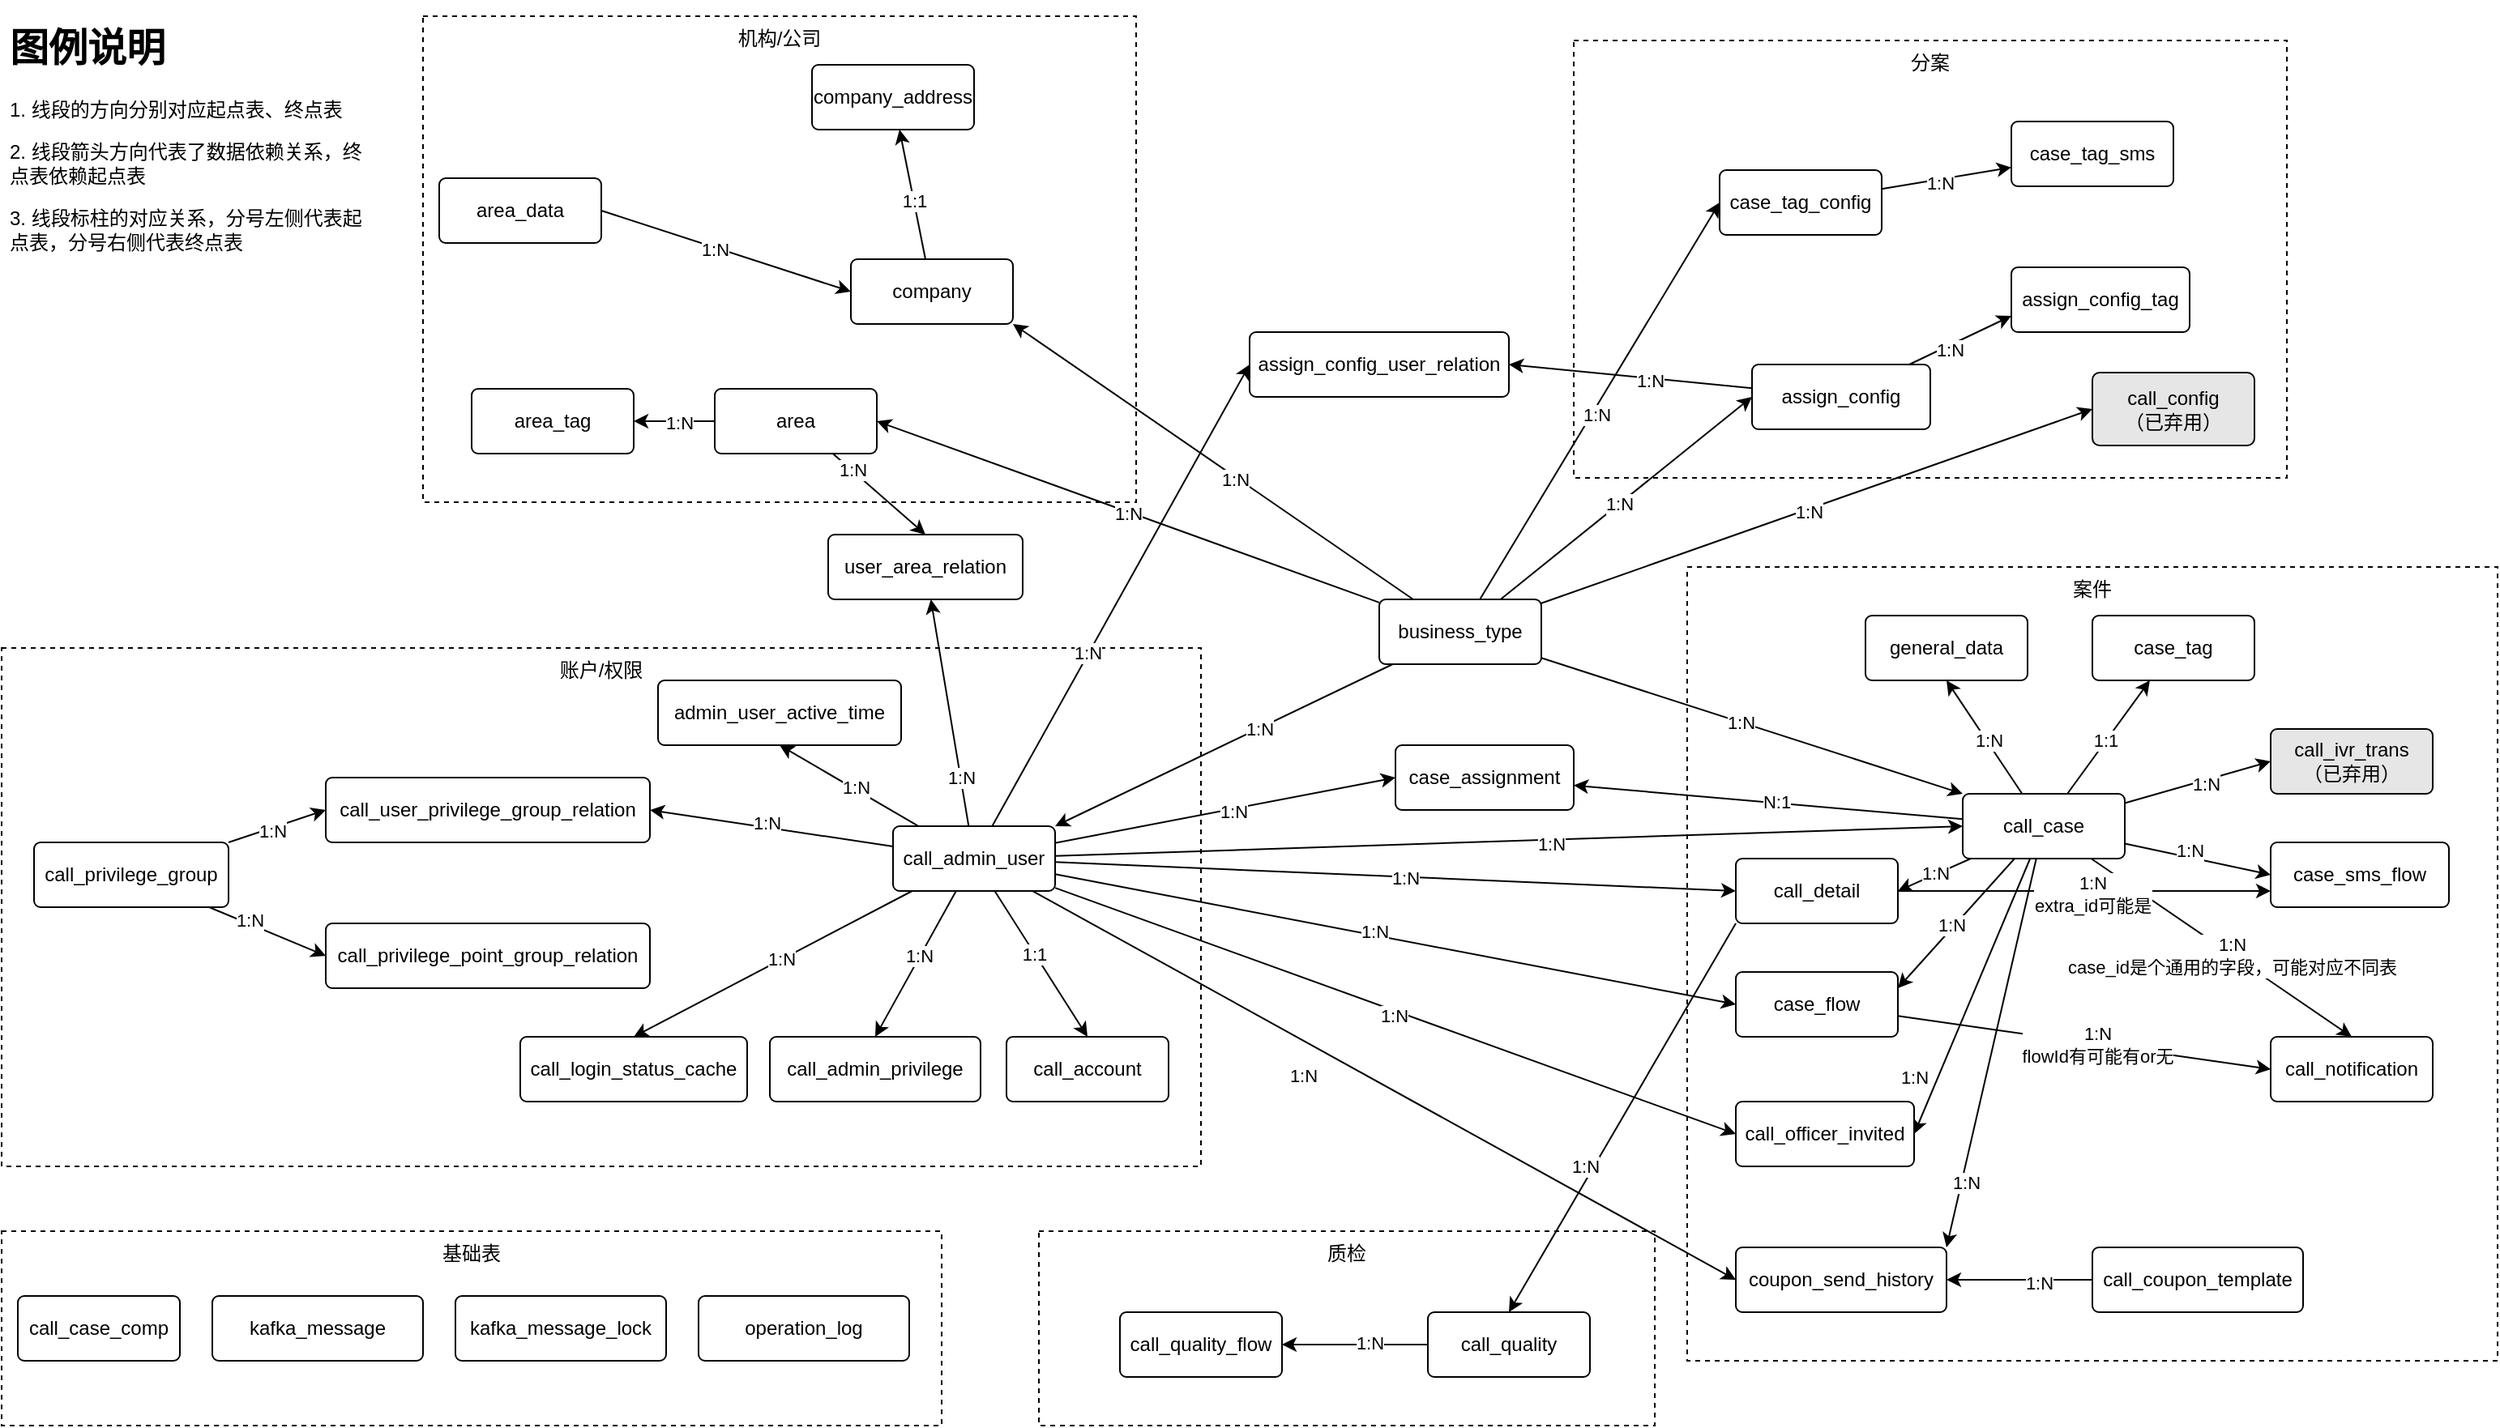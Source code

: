<mxfile version="21.6.3" type="github">
  <diagram name="数据表及关系" id="yUdO4xcYojDsIHdRHsY_">
    <mxGraphModel dx="2021" dy="1785" grid="1" gridSize="10" guides="1" tooltips="1" connect="1" arrows="1" fold="1" page="1" pageScale="1" pageWidth="827" pageHeight="1169" math="0" shadow="0">
      <root>
        <mxCell id="0" />
        <mxCell id="1" parent="0" />
        <mxCell id="r7IPP9PSDweJiNPolzMG-4" value="基础表" style="rounded=0;whiteSpace=wrap;html=1;verticalAlign=top;dashed=1;" vertex="1" parent="1">
          <mxGeometry x="-330" y="-200" width="580" height="120" as="geometry" />
        </mxCell>
        <mxCell id="k25ElWPyXL3KTAe7HJmq-136" value="分案" style="rounded=0;whiteSpace=wrap;html=1;verticalAlign=top;dashed=1;" parent="1" vertex="1">
          <mxGeometry x="640" y="-935" width="440" height="270" as="geometry" />
        </mxCell>
        <mxCell id="k25ElWPyXL3KTAe7HJmq-135" value="质检" style="rounded=0;whiteSpace=wrap;html=1;verticalAlign=top;dashed=1;" parent="1" vertex="1">
          <mxGeometry x="310" y="-200" width="380" height="120" as="geometry" />
        </mxCell>
        <mxCell id="k25ElWPyXL3KTAe7HJmq-134" value="案件" style="rounded=0;whiteSpace=wrap;html=1;verticalAlign=top;dashed=1;" parent="1" vertex="1">
          <mxGeometry x="710" y="-610" width="500" height="490" as="geometry" />
        </mxCell>
        <mxCell id="k25ElWPyXL3KTAe7HJmq-133" value="账户/权限" style="rounded=0;whiteSpace=wrap;html=1;verticalAlign=top;dashed=1;" parent="1" vertex="1">
          <mxGeometry x="-330" y="-560" width="740" height="320" as="geometry" />
        </mxCell>
        <mxCell id="k25ElWPyXL3KTAe7HJmq-132" value="机构/公司" style="rounded=0;whiteSpace=wrap;html=1;verticalAlign=top;dashed=1;" parent="1" vertex="1">
          <mxGeometry x="-70" y="-950" width="440" height="300" as="geometry" />
        </mxCell>
        <mxCell id="k25ElWPyXL3KTAe7HJmq-6" style="rounded=0;orthogonalLoop=1;jettySize=auto;html=1;" parent="1" source="k25ElWPyXL3KTAe7HJmq-3" target="k25ElWPyXL3KTAe7HJmq-5" edge="1">
          <mxGeometry relative="1" as="geometry" />
        </mxCell>
        <mxCell id="k25ElWPyXL3KTAe7HJmq-7" value="1:1" style="edgeLabel;html=1;align=center;verticalAlign=middle;resizable=0;points=[];" parent="k25ElWPyXL3KTAe7HJmq-6" vertex="1" connectable="0">
          <mxGeometry x="-0.04" y="1" relative="1" as="geometry">
            <mxPoint y="1" as="offset" />
          </mxGeometry>
        </mxCell>
        <mxCell id="k25ElWPyXL3KTAe7HJmq-18" style="edgeStyle=none;rounded=0;orthogonalLoop=1;jettySize=auto;html=1;entryX=1;entryY=0.5;entryDx=0;entryDy=0;" parent="1" source="k25ElWPyXL3KTAe7HJmq-3" target="k25ElWPyXL3KTAe7HJmq-17" edge="1">
          <mxGeometry relative="1" as="geometry" />
        </mxCell>
        <mxCell id="k25ElWPyXL3KTAe7HJmq-19" value="1:N" style="edgeLabel;html=1;align=center;verticalAlign=middle;resizable=0;points=[];" parent="k25ElWPyXL3KTAe7HJmq-18" vertex="1" connectable="0">
          <mxGeometry x="-0.017" y="-1" relative="1" as="geometry">
            <mxPoint as="offset" />
          </mxGeometry>
        </mxCell>
        <mxCell id="k25ElWPyXL3KTAe7HJmq-23" style="edgeStyle=none;rounded=0;orthogonalLoop=1;jettySize=auto;html=1;entryX=1;entryY=0.25;entryDx=0;entryDy=0;" parent="1" source="k25ElWPyXL3KTAe7HJmq-3" target="k25ElWPyXL3KTAe7HJmq-22" edge="1">
          <mxGeometry relative="1" as="geometry" />
        </mxCell>
        <mxCell id="k25ElWPyXL3KTAe7HJmq-25" value="1:N" style="edgeLabel;html=1;align=center;verticalAlign=middle;resizable=0;points=[];" parent="k25ElWPyXL3KTAe7HJmq-23" vertex="1" connectable="0">
          <mxGeometry x="0.056" y="-2" relative="1" as="geometry">
            <mxPoint as="offset" />
          </mxGeometry>
        </mxCell>
        <mxCell id="k25ElWPyXL3KTAe7HJmq-47" style="edgeStyle=none;rounded=0;orthogonalLoop=1;jettySize=auto;html=1;entryX=0;entryY=0.5;entryDx=0;entryDy=0;" parent="1" source="k25ElWPyXL3KTAe7HJmq-3" target="k25ElWPyXL3KTAe7HJmq-46" edge="1">
          <mxGeometry relative="1" as="geometry" />
        </mxCell>
        <mxCell id="k25ElWPyXL3KTAe7HJmq-48" value="1:N" style="edgeLabel;html=1;align=center;verticalAlign=middle;resizable=0;points=[];" parent="k25ElWPyXL3KTAe7HJmq-47" vertex="1" connectable="0">
          <mxGeometry x="0.111" y="-2" relative="1" as="geometry">
            <mxPoint x="-1" as="offset" />
          </mxGeometry>
        </mxCell>
        <mxCell id="k25ElWPyXL3KTAe7HJmq-53" style="edgeStyle=none;rounded=0;orthogonalLoop=1;jettySize=auto;html=1;entryX=0.5;entryY=0;entryDx=0;entryDy=0;" parent="1" source="k25ElWPyXL3KTAe7HJmq-3" target="k25ElWPyXL3KTAe7HJmq-52" edge="1">
          <mxGeometry relative="1" as="geometry" />
        </mxCell>
        <mxCell id="k25ElWPyXL3KTAe7HJmq-55" value="1:N&lt;br&gt;case_id是个通用的字段，可能对应不同表" style="edgeLabel;html=1;align=center;verticalAlign=middle;resizable=0;points=[];" parent="k25ElWPyXL3KTAe7HJmq-53" vertex="1" connectable="0">
          <mxGeometry x="0.08" y="-1" relative="1" as="geometry">
            <mxPoint as="offset" />
          </mxGeometry>
        </mxCell>
        <mxCell id="k25ElWPyXL3KTAe7HJmq-58" style="edgeStyle=none;rounded=0;orthogonalLoop=1;jettySize=auto;html=1;entryX=1;entryY=0.5;entryDx=0;entryDy=0;" parent="1" source="k25ElWPyXL3KTAe7HJmq-3" target="k25ElWPyXL3KTAe7HJmq-57" edge="1">
          <mxGeometry relative="1" as="geometry" />
        </mxCell>
        <mxCell id="k25ElWPyXL3KTAe7HJmq-60" value="1:N" style="edgeLabel;html=1;align=center;verticalAlign=middle;resizable=0;points=[];" parent="k25ElWPyXL3KTAe7HJmq-58" vertex="1" connectable="0">
          <mxGeometry x="-0.037" relative="1" as="geometry">
            <mxPoint x="-37" y="53" as="offset" />
          </mxGeometry>
        </mxCell>
        <mxCell id="k25ElWPyXL3KTAe7HJmq-78" style="edgeStyle=none;rounded=0;orthogonalLoop=1;jettySize=auto;html=1;" parent="1" source="k25ElWPyXL3KTAe7HJmq-3" target="k25ElWPyXL3KTAe7HJmq-77" edge="1">
          <mxGeometry relative="1" as="geometry" />
        </mxCell>
        <mxCell id="k25ElWPyXL3KTAe7HJmq-80" value="N:1" style="edgeLabel;html=1;align=center;verticalAlign=middle;resizable=0;points=[];" parent="k25ElWPyXL3KTAe7HJmq-78" vertex="1" connectable="0">
          <mxGeometry x="-0.035" y="-1" relative="1" as="geometry">
            <mxPoint as="offset" />
          </mxGeometry>
        </mxCell>
        <mxCell id="k25ElWPyXL3KTAe7HJmq-83" style="edgeStyle=none;rounded=0;orthogonalLoop=1;jettySize=auto;html=1;entryX=0;entryY=0.5;entryDx=0;entryDy=0;" parent="1" source="k25ElWPyXL3KTAe7HJmq-3" target="k25ElWPyXL3KTAe7HJmq-82" edge="1">
          <mxGeometry relative="1" as="geometry" />
        </mxCell>
        <mxCell id="k25ElWPyXL3KTAe7HJmq-84" value="1:N" style="edgeLabel;html=1;align=center;verticalAlign=middle;resizable=0;points=[];" parent="k25ElWPyXL3KTAe7HJmq-83" vertex="1" connectable="0">
          <mxGeometry x="0.175" y="-3" relative="1" as="geometry">
            <mxPoint x="-12" y="-10" as="offset" />
          </mxGeometry>
        </mxCell>
        <mxCell id="k25ElWPyXL3KTAe7HJmq-97" style="edgeStyle=none;rounded=0;orthogonalLoop=1;jettySize=auto;html=1;entryX=1;entryY=0;entryDx=0;entryDy=0;" parent="1" source="k25ElWPyXL3KTAe7HJmq-3" target="k25ElWPyXL3KTAe7HJmq-96" edge="1">
          <mxGeometry relative="1" as="geometry" />
        </mxCell>
        <mxCell id="k25ElWPyXL3KTAe7HJmq-98" value="1:N" style="edgeLabel;html=1;align=center;verticalAlign=middle;resizable=0;points=[];" parent="k25ElWPyXL3KTAe7HJmq-97" vertex="1" connectable="0">
          <mxGeometry x="0.362" y="-1" relative="1" as="geometry">
            <mxPoint x="-5" y="37" as="offset" />
          </mxGeometry>
        </mxCell>
        <mxCell id="k25ElWPyXL3KTAe7HJmq-104" style="edgeStyle=none;rounded=0;orthogonalLoop=1;jettySize=auto;html=1;entryX=0.5;entryY=1;entryDx=0;entryDy=0;" parent="1" source="k25ElWPyXL3KTAe7HJmq-3" target="k25ElWPyXL3KTAe7HJmq-103" edge="1">
          <mxGeometry relative="1" as="geometry" />
        </mxCell>
        <mxCell id="k25ElWPyXL3KTAe7HJmq-105" value="1:N" style="edgeLabel;html=1;align=center;verticalAlign=middle;resizable=0;points=[];" parent="k25ElWPyXL3KTAe7HJmq-104" vertex="1" connectable="0">
          <mxGeometry x="-0.059" y="-1" relative="1" as="geometry">
            <mxPoint as="offset" />
          </mxGeometry>
        </mxCell>
        <mxCell id="k25ElWPyXL3KTAe7HJmq-3" value="call_case" style="rounded=1;arcSize=10;whiteSpace=wrap;html=1;align=center;" parent="1" vertex="1">
          <mxGeometry x="880" y="-470" width="100" height="40" as="geometry" />
        </mxCell>
        <mxCell id="k25ElWPyXL3KTAe7HJmq-5" value="case_tag" style="rounded=1;arcSize=10;whiteSpace=wrap;html=1;align=center;" parent="1" vertex="1">
          <mxGeometry x="960" y="-580" width="100" height="40" as="geometry" />
        </mxCell>
        <mxCell id="k25ElWPyXL3KTAe7HJmq-9" style="edgeStyle=none;rounded=0;orthogonalLoop=1;jettySize=auto;html=1;entryX=0;entryY=0;entryDx=0;entryDy=0;" parent="1" source="k25ElWPyXL3KTAe7HJmq-8" target="k25ElWPyXL3KTAe7HJmq-3" edge="1">
          <mxGeometry relative="1" as="geometry" />
        </mxCell>
        <mxCell id="k25ElWPyXL3KTAe7HJmq-10" value="1:N" style="edgeLabel;html=1;align=center;verticalAlign=middle;resizable=0;points=[];" parent="k25ElWPyXL3KTAe7HJmq-9" vertex="1" connectable="0">
          <mxGeometry x="-0.068" relative="1" as="geometry">
            <mxPoint x="1" as="offset" />
          </mxGeometry>
        </mxCell>
        <mxCell id="k25ElWPyXL3KTAe7HJmq-15" style="edgeStyle=none;rounded=0;orthogonalLoop=1;jettySize=auto;html=1;entryX=1;entryY=0;entryDx=0;entryDy=0;" parent="1" source="k25ElWPyXL3KTAe7HJmq-8" target="k25ElWPyXL3KTAe7HJmq-11" edge="1">
          <mxGeometry relative="1" as="geometry" />
        </mxCell>
        <mxCell id="k25ElWPyXL3KTAe7HJmq-16" value="1:N" style="edgeLabel;html=1;align=center;verticalAlign=middle;resizable=0;points=[];" parent="k25ElWPyXL3KTAe7HJmq-15" vertex="1" connectable="0">
          <mxGeometry x="-0.207" relative="1" as="geometry">
            <mxPoint as="offset" />
          </mxGeometry>
        </mxCell>
        <mxCell id="k25ElWPyXL3KTAe7HJmq-31" style="edgeStyle=none;rounded=0;orthogonalLoop=1;jettySize=auto;html=1;entryX=0;entryY=0.5;entryDx=0;entryDy=0;" parent="1" source="k25ElWPyXL3KTAe7HJmq-8" target="k25ElWPyXL3KTAe7HJmq-27" edge="1">
          <mxGeometry relative="1" as="geometry" />
        </mxCell>
        <mxCell id="k25ElWPyXL3KTAe7HJmq-32" value="1:N" style="edgeLabel;html=1;align=center;verticalAlign=middle;resizable=0;points=[];" parent="k25ElWPyXL3KTAe7HJmq-31" vertex="1" connectable="0">
          <mxGeometry x="-0.055" y="-2" relative="1" as="geometry">
            <mxPoint as="offset" />
          </mxGeometry>
        </mxCell>
        <mxCell id="k25ElWPyXL3KTAe7HJmq-43" style="edgeStyle=none;rounded=0;orthogonalLoop=1;jettySize=auto;html=1;entryX=0;entryY=0.5;entryDx=0;entryDy=0;" parent="1" source="k25ElWPyXL3KTAe7HJmq-8" target="k25ElWPyXL3KTAe7HJmq-42" edge="1">
          <mxGeometry relative="1" as="geometry" />
        </mxCell>
        <mxCell id="k25ElWPyXL3KTAe7HJmq-44" value="1:N" style="edgeLabel;html=1;align=center;verticalAlign=middle;resizable=0;points=[];" parent="k25ElWPyXL3KTAe7HJmq-43" vertex="1" connectable="0">
          <mxGeometry x="-0.031" relative="1" as="geometry">
            <mxPoint y="1" as="offset" />
          </mxGeometry>
        </mxCell>
        <mxCell id="k25ElWPyXL3KTAe7HJmq-89" style="edgeStyle=none;rounded=0;orthogonalLoop=1;jettySize=auto;html=1;entryX=1;entryY=1;entryDx=0;entryDy=0;" parent="1" source="k25ElWPyXL3KTAe7HJmq-8" target="k25ElWPyXL3KTAe7HJmq-85" edge="1">
          <mxGeometry relative="1" as="geometry" />
        </mxCell>
        <mxCell id="k25ElWPyXL3KTAe7HJmq-90" value="1:N" style="edgeLabel;html=1;align=center;verticalAlign=middle;resizable=0;points=[];" parent="k25ElWPyXL3KTAe7HJmq-89" vertex="1" connectable="0">
          <mxGeometry x="-0.118" y="1" relative="1" as="geometry">
            <mxPoint x="-1" as="offset" />
          </mxGeometry>
        </mxCell>
        <mxCell id="k25ElWPyXL3KTAe7HJmq-91" style="edgeStyle=none;rounded=0;orthogonalLoop=1;jettySize=auto;html=1;entryX=1;entryY=0.5;entryDx=0;entryDy=0;" parent="1" source="k25ElWPyXL3KTAe7HJmq-8" target="k25ElWPyXL3KTAe7HJmq-86" edge="1">
          <mxGeometry relative="1" as="geometry" />
        </mxCell>
        <mxCell id="k25ElWPyXL3KTAe7HJmq-92" value="1:N" style="edgeLabel;html=1;align=center;verticalAlign=middle;resizable=0;points=[];" parent="k25ElWPyXL3KTAe7HJmq-91" vertex="1" connectable="0">
          <mxGeometry x="-0.008" relative="1" as="geometry">
            <mxPoint x="-1" as="offset" />
          </mxGeometry>
        </mxCell>
        <mxCell id="k25ElWPyXL3KTAe7HJmq-122" style="edgeStyle=none;rounded=0;orthogonalLoop=1;jettySize=auto;html=1;entryX=0;entryY=0.5;entryDx=0;entryDy=0;" parent="1" source="k25ElWPyXL3KTAe7HJmq-8" target="k25ElWPyXL3KTAe7HJmq-121" edge="1">
          <mxGeometry relative="1" as="geometry" />
        </mxCell>
        <mxCell id="k25ElWPyXL3KTAe7HJmq-123" value="1:N" style="edgeLabel;html=1;align=center;verticalAlign=middle;resizable=0;points=[];" parent="k25ElWPyXL3KTAe7HJmq-122" vertex="1" connectable="0">
          <mxGeometry x="-0.05" y="1" relative="1" as="geometry">
            <mxPoint y="1" as="offset" />
          </mxGeometry>
        </mxCell>
        <mxCell id="k25ElWPyXL3KTAe7HJmq-8" value="business_type" style="rounded=1;arcSize=10;whiteSpace=wrap;html=1;align=center;" parent="1" vertex="1">
          <mxGeometry x="520" y="-590" width="100" height="40" as="geometry" />
        </mxCell>
        <mxCell id="k25ElWPyXL3KTAe7HJmq-12" style="edgeStyle=none;rounded=0;orthogonalLoop=1;jettySize=auto;html=1;entryX=0;entryY=0.5;entryDx=0;entryDy=0;" parent="1" source="k25ElWPyXL3KTAe7HJmq-11" target="k25ElWPyXL3KTAe7HJmq-3" edge="1">
          <mxGeometry relative="1" as="geometry" />
        </mxCell>
        <mxCell id="k25ElWPyXL3KTAe7HJmq-13" value="1:N" style="edgeLabel;html=1;align=center;verticalAlign=middle;resizable=0;points=[];" parent="k25ElWPyXL3KTAe7HJmq-12" vertex="1" connectable="0">
          <mxGeometry x="0.091" y="-1" relative="1" as="geometry">
            <mxPoint y="1" as="offset" />
          </mxGeometry>
        </mxCell>
        <mxCell id="k25ElWPyXL3KTAe7HJmq-20" style="edgeStyle=none;rounded=0;orthogonalLoop=1;jettySize=auto;html=1;entryX=0;entryY=0.5;entryDx=0;entryDy=0;" parent="1" source="k25ElWPyXL3KTAe7HJmq-11" target="k25ElWPyXL3KTAe7HJmq-17" edge="1">
          <mxGeometry relative="1" as="geometry" />
        </mxCell>
        <mxCell id="k25ElWPyXL3KTAe7HJmq-21" value="1:N" style="edgeLabel;html=1;align=center;verticalAlign=middle;resizable=0;points=[];" parent="k25ElWPyXL3KTAe7HJmq-20" vertex="1" connectable="0">
          <mxGeometry x="0.028" relative="1" as="geometry">
            <mxPoint as="offset" />
          </mxGeometry>
        </mxCell>
        <mxCell id="k25ElWPyXL3KTAe7HJmq-24" style="edgeStyle=none;rounded=0;orthogonalLoop=1;jettySize=auto;html=1;entryX=0;entryY=0.5;entryDx=0;entryDy=0;" parent="1" source="k25ElWPyXL3KTAe7HJmq-11" target="k25ElWPyXL3KTAe7HJmq-22" edge="1">
          <mxGeometry relative="1" as="geometry">
            <mxPoint x="610" y="-600" as="targetPoint" />
          </mxGeometry>
        </mxCell>
        <mxCell id="k25ElWPyXL3KTAe7HJmq-26" value="1:N" style="edgeLabel;html=1;align=center;verticalAlign=middle;resizable=0;points=[];" parent="k25ElWPyXL3KTAe7HJmq-24" vertex="1" connectable="0">
          <mxGeometry x="-0.064" y="2" relative="1" as="geometry">
            <mxPoint as="offset" />
          </mxGeometry>
        </mxCell>
        <mxCell id="k25ElWPyXL3KTAe7HJmq-36" style="edgeStyle=none;rounded=0;orthogonalLoop=1;jettySize=auto;html=1;entryX=0.5;entryY=0;entryDx=0;entryDy=0;" parent="1" source="k25ElWPyXL3KTAe7HJmq-11" target="k25ElWPyXL3KTAe7HJmq-35" edge="1">
          <mxGeometry relative="1" as="geometry" />
        </mxCell>
        <mxCell id="k25ElWPyXL3KTAe7HJmq-37" value="1:1" style="edgeLabel;html=1;align=center;verticalAlign=middle;resizable=0;points=[];" parent="k25ElWPyXL3KTAe7HJmq-36" vertex="1" connectable="0">
          <mxGeometry x="-0.13" y="-1" relative="1" as="geometry">
            <mxPoint y="-1" as="offset" />
          </mxGeometry>
        </mxCell>
        <mxCell id="k25ElWPyXL3KTAe7HJmq-40" style="edgeStyle=none;rounded=0;orthogonalLoop=1;jettySize=auto;html=1;entryX=0.5;entryY=0;entryDx=0;entryDy=0;" parent="1" source="k25ElWPyXL3KTAe7HJmq-11" target="k25ElWPyXL3KTAe7HJmq-38" edge="1">
          <mxGeometry relative="1" as="geometry" />
        </mxCell>
        <mxCell id="k25ElWPyXL3KTAe7HJmq-41" value="1:N" style="edgeLabel;html=1;align=center;verticalAlign=middle;resizable=0;points=[];" parent="k25ElWPyXL3KTAe7HJmq-40" vertex="1" connectable="0">
          <mxGeometry x="-0.103" y="-2" relative="1" as="geometry">
            <mxPoint x="1" as="offset" />
          </mxGeometry>
        </mxCell>
        <mxCell id="k25ElWPyXL3KTAe7HJmq-50" style="edgeStyle=none;rounded=0;orthogonalLoop=1;jettySize=auto;html=1;entryX=0.5;entryY=0;entryDx=0;entryDy=0;" parent="1" source="k25ElWPyXL3KTAe7HJmq-11" target="k25ElWPyXL3KTAe7HJmq-49" edge="1">
          <mxGeometry relative="1" as="geometry" />
        </mxCell>
        <mxCell id="k25ElWPyXL3KTAe7HJmq-51" value="1:N" style="edgeLabel;html=1;align=center;verticalAlign=middle;resizable=0;points=[];" parent="k25ElWPyXL3KTAe7HJmq-50" vertex="1" connectable="0">
          <mxGeometry x="-0.064" relative="1" as="geometry">
            <mxPoint as="offset" />
          </mxGeometry>
        </mxCell>
        <mxCell id="k25ElWPyXL3KTAe7HJmq-59" style="edgeStyle=none;rounded=0;orthogonalLoop=1;jettySize=auto;html=1;entryX=0;entryY=0.5;entryDx=0;entryDy=0;" parent="1" source="k25ElWPyXL3KTAe7HJmq-11" target="k25ElWPyXL3KTAe7HJmq-57" edge="1">
          <mxGeometry relative="1" as="geometry" />
        </mxCell>
        <mxCell id="k25ElWPyXL3KTAe7HJmq-61" value="1:N" style="edgeLabel;html=1;align=center;verticalAlign=middle;resizable=0;points=[];" parent="k25ElWPyXL3KTAe7HJmq-59" vertex="1" connectable="0">
          <mxGeometry x="0.001" y="-3" relative="1" as="geometry">
            <mxPoint as="offset" />
          </mxGeometry>
        </mxCell>
        <mxCell id="k25ElWPyXL3KTAe7HJmq-71" style="edgeStyle=none;rounded=0;orthogonalLoop=1;jettySize=auto;html=1;entryX=1;entryY=0.5;entryDx=0;entryDy=0;" parent="1" source="k25ElWPyXL3KTAe7HJmq-11" target="k25ElWPyXL3KTAe7HJmq-70" edge="1">
          <mxGeometry relative="1" as="geometry" />
        </mxCell>
        <mxCell id="k25ElWPyXL3KTAe7HJmq-74" value="1:N" style="edgeLabel;html=1;align=center;verticalAlign=middle;resizable=0;points=[];" parent="k25ElWPyXL3KTAe7HJmq-71" vertex="1" connectable="0">
          <mxGeometry x="0.045" y="-3" relative="1" as="geometry">
            <mxPoint as="offset" />
          </mxGeometry>
        </mxCell>
        <mxCell id="k25ElWPyXL3KTAe7HJmq-79" style="edgeStyle=none;rounded=0;orthogonalLoop=1;jettySize=auto;html=1;entryX=0;entryY=0.5;entryDx=0;entryDy=0;" parent="1" source="k25ElWPyXL3KTAe7HJmq-11" target="k25ElWPyXL3KTAe7HJmq-77" edge="1">
          <mxGeometry relative="1" as="geometry" />
        </mxCell>
        <mxCell id="k25ElWPyXL3KTAe7HJmq-81" value="1:N" style="edgeLabel;html=1;align=center;verticalAlign=middle;resizable=0;points=[];" parent="k25ElWPyXL3KTAe7HJmq-79" vertex="1" connectable="0">
          <mxGeometry x="0.048" y="3" relative="1" as="geometry">
            <mxPoint y="4" as="offset" />
          </mxGeometry>
        </mxCell>
        <mxCell id="k25ElWPyXL3KTAe7HJmq-101" style="edgeStyle=none;rounded=0;orthogonalLoop=1;jettySize=auto;html=1;entryX=0;entryY=0.5;entryDx=0;entryDy=0;" parent="1" source="k25ElWPyXL3KTAe7HJmq-11" target="k25ElWPyXL3KTAe7HJmq-96" edge="1">
          <mxGeometry relative="1" as="geometry" />
        </mxCell>
        <mxCell id="k25ElWPyXL3KTAe7HJmq-102" value="1:N" style="edgeLabel;html=1;align=center;verticalAlign=middle;resizable=0;points=[];" parent="k25ElWPyXL3KTAe7HJmq-101" vertex="1" connectable="0">
          <mxGeometry x="0.223" y="2" relative="1" as="geometry">
            <mxPoint x="-100" y="-31" as="offset" />
          </mxGeometry>
        </mxCell>
        <mxCell id="k25ElWPyXL3KTAe7HJmq-111" style="edgeStyle=none;rounded=0;orthogonalLoop=1;jettySize=auto;html=1;" parent="1" source="k25ElWPyXL3KTAe7HJmq-11" target="k25ElWPyXL3KTAe7HJmq-109" edge="1">
          <mxGeometry relative="1" as="geometry" />
        </mxCell>
        <mxCell id="k25ElWPyXL3KTAe7HJmq-113" value="1:N" style="edgeLabel;html=1;align=center;verticalAlign=middle;resizable=0;points=[];" parent="k25ElWPyXL3KTAe7HJmq-111" vertex="1" connectable="0">
          <mxGeometry x="-0.56" relative="1" as="geometry">
            <mxPoint as="offset" />
          </mxGeometry>
        </mxCell>
        <mxCell id="k25ElWPyXL3KTAe7HJmq-115" style="edgeStyle=none;rounded=0;orthogonalLoop=1;jettySize=auto;html=1;entryX=0.5;entryY=1;entryDx=0;entryDy=0;" parent="1" source="k25ElWPyXL3KTAe7HJmq-11" target="k25ElWPyXL3KTAe7HJmq-114" edge="1">
          <mxGeometry relative="1" as="geometry" />
        </mxCell>
        <mxCell id="k25ElWPyXL3KTAe7HJmq-116" value="1:N" style="edgeLabel;html=1;align=center;verticalAlign=middle;resizable=0;points=[];" parent="k25ElWPyXL3KTAe7HJmq-115" vertex="1" connectable="0">
          <mxGeometry x="-0.086" y="-1" relative="1" as="geometry">
            <mxPoint as="offset" />
          </mxGeometry>
        </mxCell>
        <mxCell id="k25ElWPyXL3KTAe7HJmq-130" style="edgeStyle=none;rounded=0;orthogonalLoop=1;jettySize=auto;html=1;entryX=0;entryY=0.5;entryDx=0;entryDy=0;" parent="1" source="k25ElWPyXL3KTAe7HJmq-11" target="k25ElWPyXL3KTAe7HJmq-127" edge="1">
          <mxGeometry relative="1" as="geometry" />
        </mxCell>
        <mxCell id="k25ElWPyXL3KTAe7HJmq-131" value="1:N" style="edgeLabel;html=1;align=center;verticalAlign=middle;resizable=0;points=[];" parent="k25ElWPyXL3KTAe7HJmq-130" vertex="1" connectable="0">
          <mxGeometry x="-0.25" y="1" relative="1" as="geometry">
            <mxPoint as="offset" />
          </mxGeometry>
        </mxCell>
        <mxCell id="k25ElWPyXL3KTAe7HJmq-11" value="call_admin_user" style="rounded=1;arcSize=10;whiteSpace=wrap;html=1;align=center;" parent="1" vertex="1">
          <mxGeometry x="220" y="-450" width="100" height="40" as="geometry" />
        </mxCell>
        <mxCell id="k25ElWPyXL3KTAe7HJmq-65" style="edgeStyle=none;rounded=0;orthogonalLoop=1;jettySize=auto;html=1;entryX=0.5;entryY=0;entryDx=0;entryDy=0;exitX=0;exitY=1;exitDx=0;exitDy=0;" parent="1" source="k25ElWPyXL3KTAe7HJmq-17" target="k25ElWPyXL3KTAe7HJmq-64" edge="1">
          <mxGeometry relative="1" as="geometry" />
        </mxCell>
        <mxCell id="k25ElWPyXL3KTAe7HJmq-66" value="1:N" style="edgeLabel;html=1;align=center;verticalAlign=middle;resizable=0;points=[];" parent="k25ElWPyXL3KTAe7HJmq-65" vertex="1" connectable="0">
          <mxGeometry x="-0.125" relative="1" as="geometry">
            <mxPoint x="-32" y="45" as="offset" />
          </mxGeometry>
        </mxCell>
        <mxCell id="r7IPP9PSDweJiNPolzMG-1" style="edgeStyle=orthogonalEdgeStyle;rounded=0;orthogonalLoop=1;jettySize=auto;html=1;entryX=0;entryY=0.75;entryDx=0;entryDy=0;" edge="1" parent="1" source="k25ElWPyXL3KTAe7HJmq-17" target="k25ElWPyXL3KTAe7HJmq-82">
          <mxGeometry relative="1" as="geometry" />
        </mxCell>
        <mxCell id="r7IPP9PSDweJiNPolzMG-2" value="1:N&lt;br&gt;extra_id可能是" style="edgeLabel;html=1;align=center;verticalAlign=middle;resizable=0;points=[];" vertex="1" connectable="0" parent="r7IPP9PSDweJiNPolzMG-1">
          <mxGeometry x="0.043" y="-1" relative="1" as="geometry">
            <mxPoint y="1" as="offset" />
          </mxGeometry>
        </mxCell>
        <mxCell id="k25ElWPyXL3KTAe7HJmq-17" value="call_detail" style="rounded=1;arcSize=10;whiteSpace=wrap;html=1;align=center;" parent="1" vertex="1">
          <mxGeometry x="740" y="-430" width="100" height="40" as="geometry" />
        </mxCell>
        <mxCell id="k25ElWPyXL3KTAe7HJmq-54" style="edgeStyle=none;rounded=0;orthogonalLoop=1;jettySize=auto;html=1;entryX=0;entryY=0.5;entryDx=0;entryDy=0;" parent="1" source="k25ElWPyXL3KTAe7HJmq-22" target="k25ElWPyXL3KTAe7HJmq-52" edge="1">
          <mxGeometry relative="1" as="geometry" />
        </mxCell>
        <mxCell id="k25ElWPyXL3KTAe7HJmq-56" value="1:N&lt;br&gt;flowId有可能有or无" style="edgeLabel;html=1;align=center;verticalAlign=middle;resizable=0;points=[];" parent="k25ElWPyXL3KTAe7HJmq-54" vertex="1" connectable="0">
          <mxGeometry x="-0.137" y="-2" relative="1" as="geometry">
            <mxPoint x="24" y="1" as="offset" />
          </mxGeometry>
        </mxCell>
        <mxCell id="k25ElWPyXL3KTAe7HJmq-22" value="case_flow" style="rounded=1;arcSize=10;whiteSpace=wrap;html=1;align=center;" parent="1" vertex="1">
          <mxGeometry x="740" y="-360" width="100" height="40" as="geometry" />
        </mxCell>
        <mxCell id="k25ElWPyXL3KTAe7HJmq-29" style="edgeStyle=none;rounded=0;orthogonalLoop=1;jettySize=auto;html=1;" parent="1" source="k25ElWPyXL3KTAe7HJmq-27" target="k25ElWPyXL3KTAe7HJmq-28" edge="1">
          <mxGeometry relative="1" as="geometry" />
        </mxCell>
        <mxCell id="k25ElWPyXL3KTAe7HJmq-30" value="1:N" style="edgeLabel;html=1;align=center;verticalAlign=middle;resizable=0;points=[];" parent="k25ElWPyXL3KTAe7HJmq-29" vertex="1" connectable="0">
          <mxGeometry x="-0.1" y="-1" relative="1" as="geometry">
            <mxPoint y="1" as="offset" />
          </mxGeometry>
        </mxCell>
        <mxCell id="k25ElWPyXL3KTAe7HJmq-27" value="case_tag_config" style="rounded=1;arcSize=10;whiteSpace=wrap;html=1;align=center;" parent="1" vertex="1">
          <mxGeometry x="730" y="-855" width="100" height="40" as="geometry" />
        </mxCell>
        <mxCell id="k25ElWPyXL3KTAe7HJmq-28" value="case_tag_sms" style="rounded=1;arcSize=10;whiteSpace=wrap;html=1;align=center;" parent="1" vertex="1">
          <mxGeometry x="910" y="-885" width="100" height="40" as="geometry" />
        </mxCell>
        <mxCell id="k25ElWPyXL3KTAe7HJmq-34" value="call_case_comp" style="rounded=1;arcSize=10;whiteSpace=wrap;html=1;align=center;" parent="1" vertex="1">
          <mxGeometry x="-320" y="-160" width="100" height="40" as="geometry" />
        </mxCell>
        <mxCell id="k25ElWPyXL3KTAe7HJmq-35" value="call_account" style="rounded=1;arcSize=10;whiteSpace=wrap;html=1;align=center;" parent="1" vertex="1">
          <mxGeometry x="290" y="-320" width="100" height="40" as="geometry" />
        </mxCell>
        <mxCell id="k25ElWPyXL3KTAe7HJmq-38" value="call_admin_privilege" style="rounded=1;arcSize=10;whiteSpace=wrap;html=1;align=center;" parent="1" vertex="1">
          <mxGeometry x="144" y="-320" width="130" height="40" as="geometry" />
        </mxCell>
        <mxCell id="k25ElWPyXL3KTAe7HJmq-42" value="call_config&lt;br&gt;（已弃用）" style="rounded=1;arcSize=10;whiteSpace=wrap;html=1;align=center;fillColor=#E6E6E6;" parent="1" vertex="1">
          <mxGeometry x="960" y="-730" width="100" height="45" as="geometry" />
        </mxCell>
        <mxCell id="k25ElWPyXL3KTAe7HJmq-99" style="edgeStyle=none;rounded=0;orthogonalLoop=1;jettySize=auto;html=1;entryX=1;entryY=0.5;entryDx=0;entryDy=0;" parent="1" source="k25ElWPyXL3KTAe7HJmq-45" target="k25ElWPyXL3KTAe7HJmq-96" edge="1">
          <mxGeometry relative="1" as="geometry" />
        </mxCell>
        <mxCell id="k25ElWPyXL3KTAe7HJmq-100" value="1:N" style="edgeLabel;html=1;align=center;verticalAlign=middle;resizable=0;points=[];" parent="k25ElWPyXL3KTAe7HJmq-99" vertex="1" connectable="0">
          <mxGeometry x="-0.262" y="2" relative="1" as="geometry">
            <mxPoint as="offset" />
          </mxGeometry>
        </mxCell>
        <mxCell id="k25ElWPyXL3KTAe7HJmq-45" value="call_coupon_template" style="rounded=1;arcSize=10;whiteSpace=wrap;html=1;align=center;" parent="1" vertex="1">
          <mxGeometry x="960" y="-190" width="130" height="40" as="geometry" />
        </mxCell>
        <mxCell id="k25ElWPyXL3KTAe7HJmq-46" value="call_ivr_trans&lt;br&gt;（已弃用）" style="rounded=1;arcSize=10;whiteSpace=wrap;html=1;align=center;fillColor=#E6E6E6;" parent="1" vertex="1">
          <mxGeometry x="1070" y="-510" width="100" height="40" as="geometry" />
        </mxCell>
        <mxCell id="k25ElWPyXL3KTAe7HJmq-49" value="call_login_status_cache" style="rounded=1;arcSize=10;whiteSpace=wrap;html=1;align=center;" parent="1" vertex="1">
          <mxGeometry x="-10" y="-320" width="140" height="40" as="geometry" />
        </mxCell>
        <mxCell id="k25ElWPyXL3KTAe7HJmq-52" value="call_notification" style="rounded=1;arcSize=10;whiteSpace=wrap;html=1;align=center;" parent="1" vertex="1">
          <mxGeometry x="1070" y="-320" width="100" height="40" as="geometry" />
        </mxCell>
        <mxCell id="k25ElWPyXL3KTAe7HJmq-57" value="call_officer_invited" style="rounded=1;arcSize=10;whiteSpace=wrap;html=1;align=center;" parent="1" vertex="1">
          <mxGeometry x="740" y="-280" width="110" height="40" as="geometry" />
        </mxCell>
        <mxCell id="k25ElWPyXL3KTAe7HJmq-72" style="edgeStyle=none;rounded=0;orthogonalLoop=1;jettySize=auto;html=1;entryX=0;entryY=0.5;entryDx=0;entryDy=0;" parent="1" source="k25ElWPyXL3KTAe7HJmq-62" target="k25ElWPyXL3KTAe7HJmq-70" edge="1">
          <mxGeometry relative="1" as="geometry" />
        </mxCell>
        <mxCell id="k25ElWPyXL3KTAe7HJmq-75" value="1:N" style="edgeLabel;html=1;align=center;verticalAlign=middle;resizable=0;points=[];" parent="k25ElWPyXL3KTAe7HJmq-72" vertex="1" connectable="0">
          <mxGeometry x="-0.12" y="-2" relative="1" as="geometry">
            <mxPoint as="offset" />
          </mxGeometry>
        </mxCell>
        <mxCell id="k25ElWPyXL3KTAe7HJmq-73" style="edgeStyle=none;rounded=0;orthogonalLoop=1;jettySize=auto;html=1;entryX=0;entryY=0.5;entryDx=0;entryDy=0;" parent="1" source="k25ElWPyXL3KTAe7HJmq-62" target="k25ElWPyXL3KTAe7HJmq-63" edge="1">
          <mxGeometry relative="1" as="geometry" />
        </mxCell>
        <mxCell id="k25ElWPyXL3KTAe7HJmq-76" value="1:N" style="edgeLabel;html=1;align=center;verticalAlign=middle;resizable=0;points=[];" parent="k25ElWPyXL3KTAe7HJmq-73" vertex="1" connectable="0">
          <mxGeometry x="-0.348" y="2" relative="1" as="geometry">
            <mxPoint as="offset" />
          </mxGeometry>
        </mxCell>
        <mxCell id="k25ElWPyXL3KTAe7HJmq-62" value="call_privilege_group" style="rounded=1;arcSize=10;whiteSpace=wrap;html=1;align=center;" parent="1" vertex="1">
          <mxGeometry x="-310" y="-440" width="120" height="40" as="geometry" />
        </mxCell>
        <mxCell id="k25ElWPyXL3KTAe7HJmq-63" value="call_privilege_point_group_relation" style="rounded=1;arcSize=10;whiteSpace=wrap;html=1;align=center;" parent="1" vertex="1">
          <mxGeometry x="-130" y="-390" width="200" height="40" as="geometry" />
        </mxCell>
        <mxCell id="k25ElWPyXL3KTAe7HJmq-68" style="edgeStyle=none;rounded=0;orthogonalLoop=1;jettySize=auto;html=1;entryX=1;entryY=0.5;entryDx=0;entryDy=0;" parent="1" source="k25ElWPyXL3KTAe7HJmq-64" target="k25ElWPyXL3KTAe7HJmq-67" edge="1">
          <mxGeometry relative="1" as="geometry" />
        </mxCell>
        <mxCell id="k25ElWPyXL3KTAe7HJmq-69" value="1:N" style="edgeLabel;html=1;align=center;verticalAlign=middle;resizable=0;points=[];" parent="k25ElWPyXL3KTAe7HJmq-68" vertex="1" connectable="0">
          <mxGeometry x="-0.2" y="-1" relative="1" as="geometry">
            <mxPoint as="offset" />
          </mxGeometry>
        </mxCell>
        <mxCell id="k25ElWPyXL3KTAe7HJmq-64" value="call_quality" style="rounded=1;arcSize=10;whiteSpace=wrap;html=1;align=center;" parent="1" vertex="1">
          <mxGeometry x="550" y="-150" width="100" height="40" as="geometry" />
        </mxCell>
        <mxCell id="k25ElWPyXL3KTAe7HJmq-67" value="call_quality_flow" style="rounded=1;arcSize=10;whiteSpace=wrap;html=1;align=center;" parent="1" vertex="1">
          <mxGeometry x="360" y="-150" width="100" height="40" as="geometry" />
        </mxCell>
        <mxCell id="k25ElWPyXL3KTAe7HJmq-70" value="call_user_privilege_group_relation" style="rounded=1;arcSize=10;whiteSpace=wrap;html=1;align=center;" parent="1" vertex="1">
          <mxGeometry x="-130" y="-480" width="200" height="40" as="geometry" />
        </mxCell>
        <mxCell id="k25ElWPyXL3KTAe7HJmq-77" value="case_assignment" style="rounded=1;arcSize=10;whiteSpace=wrap;html=1;align=center;" parent="1" vertex="1">
          <mxGeometry x="530" y="-500" width="110" height="40" as="geometry" />
        </mxCell>
        <mxCell id="k25ElWPyXL3KTAe7HJmq-82" value="case_sms_flow" style="rounded=1;arcSize=10;whiteSpace=wrap;html=1;align=center;" parent="1" vertex="1">
          <mxGeometry x="1070" y="-440" width="110" height="40" as="geometry" />
        </mxCell>
        <mxCell id="k25ElWPyXL3KTAe7HJmq-94" style="edgeStyle=none;rounded=0;orthogonalLoop=1;jettySize=auto;html=1;" parent="1" source="k25ElWPyXL3KTAe7HJmq-85" target="k25ElWPyXL3KTAe7HJmq-93" edge="1">
          <mxGeometry relative="1" as="geometry" />
        </mxCell>
        <mxCell id="k25ElWPyXL3KTAe7HJmq-95" value="1:1" style="edgeLabel;html=1;align=center;verticalAlign=middle;resizable=0;points=[];" parent="k25ElWPyXL3KTAe7HJmq-94" vertex="1" connectable="0">
          <mxGeometry x="-0.1" relative="1" as="geometry">
            <mxPoint as="offset" />
          </mxGeometry>
        </mxCell>
        <mxCell id="k25ElWPyXL3KTAe7HJmq-85" value="company" style="rounded=1;arcSize=10;whiteSpace=wrap;html=1;align=center;" parent="1" vertex="1">
          <mxGeometry x="194" y="-800" width="100" height="40" as="geometry" />
        </mxCell>
        <mxCell id="k25ElWPyXL3KTAe7HJmq-87" style="edgeStyle=none;rounded=0;orthogonalLoop=1;jettySize=auto;html=1;entryX=0;entryY=0.5;entryDx=0;entryDy=0;exitX=1;exitY=0.5;exitDx=0;exitDy=0;" parent="1" source="k25ElWPyXL3KTAe7HJmq-117" target="k25ElWPyXL3KTAe7HJmq-85" edge="1">
          <mxGeometry relative="1" as="geometry" />
        </mxCell>
        <mxCell id="k25ElWPyXL3KTAe7HJmq-88" value="1:N" style="edgeLabel;html=1;align=center;verticalAlign=middle;resizable=0;points=[];" parent="k25ElWPyXL3KTAe7HJmq-87" vertex="1" connectable="0">
          <mxGeometry x="-0.1" relative="1" as="geometry">
            <mxPoint y="1" as="offset" />
          </mxGeometry>
        </mxCell>
        <mxCell id="k25ElWPyXL3KTAe7HJmq-110" style="edgeStyle=none;rounded=0;orthogonalLoop=1;jettySize=auto;html=1;entryX=0.5;entryY=0;entryDx=0;entryDy=0;" parent="1" source="k25ElWPyXL3KTAe7HJmq-86" target="k25ElWPyXL3KTAe7HJmq-109" edge="1">
          <mxGeometry relative="1" as="geometry" />
        </mxCell>
        <mxCell id="k25ElWPyXL3KTAe7HJmq-112" value="1:N" style="edgeLabel;html=1;align=center;verticalAlign=middle;resizable=0;points=[];" parent="k25ElWPyXL3KTAe7HJmq-110" vertex="1" connectable="0">
          <mxGeometry x="-0.594" y="1" relative="1" as="geometry">
            <mxPoint as="offset" />
          </mxGeometry>
        </mxCell>
        <mxCell id="k25ElWPyXL3KTAe7HJmq-119" style="edgeStyle=none;rounded=0;orthogonalLoop=1;jettySize=auto;html=1;entryX=1;entryY=0.5;entryDx=0;entryDy=0;" parent="1" source="k25ElWPyXL3KTAe7HJmq-86" target="k25ElWPyXL3KTAe7HJmq-118" edge="1">
          <mxGeometry relative="1" as="geometry" />
        </mxCell>
        <mxCell id="k25ElWPyXL3KTAe7HJmq-120" value="1:N" style="edgeLabel;html=1;align=center;verticalAlign=middle;resizable=0;points=[];" parent="k25ElWPyXL3KTAe7HJmq-119" vertex="1" connectable="0">
          <mxGeometry x="-0.128" y="1" relative="1" as="geometry">
            <mxPoint as="offset" />
          </mxGeometry>
        </mxCell>
        <mxCell id="k25ElWPyXL3KTAe7HJmq-86" value="area" style="rounded=1;arcSize=10;whiteSpace=wrap;html=1;align=center;" parent="1" vertex="1">
          <mxGeometry x="110" y="-720" width="100" height="40" as="geometry" />
        </mxCell>
        <mxCell id="k25ElWPyXL3KTAe7HJmq-93" value="company_address" style="rounded=1;arcSize=10;whiteSpace=wrap;html=1;align=center;" parent="1" vertex="1">
          <mxGeometry x="170" y="-920" width="100" height="40" as="geometry" />
        </mxCell>
        <mxCell id="k25ElWPyXL3KTAe7HJmq-96" value="coupon_send_history" style="rounded=1;arcSize=10;whiteSpace=wrap;html=1;align=center;" parent="1" vertex="1">
          <mxGeometry x="740" y="-190" width="130" height="40" as="geometry" />
        </mxCell>
        <mxCell id="k25ElWPyXL3KTAe7HJmq-103" value="general_data" style="rounded=1;arcSize=10;whiteSpace=wrap;html=1;align=center;" parent="1" vertex="1">
          <mxGeometry x="820" y="-580" width="100" height="40" as="geometry" />
        </mxCell>
        <mxCell id="k25ElWPyXL3KTAe7HJmq-106" value="kafka_message" style="rounded=1;arcSize=10;whiteSpace=wrap;html=1;align=center;" parent="1" vertex="1">
          <mxGeometry x="-200" y="-160" width="130" height="40" as="geometry" />
        </mxCell>
        <mxCell id="k25ElWPyXL3KTAe7HJmq-107" value="kafka_message_lock" style="rounded=1;arcSize=10;whiteSpace=wrap;html=1;align=center;" parent="1" vertex="1">
          <mxGeometry x="-50" y="-160" width="130" height="40" as="geometry" />
        </mxCell>
        <mxCell id="k25ElWPyXL3KTAe7HJmq-108" value="operation_log" style="rounded=1;arcSize=10;whiteSpace=wrap;html=1;align=center;" parent="1" vertex="1">
          <mxGeometry x="100" y="-160" width="130" height="40" as="geometry" />
        </mxCell>
        <mxCell id="k25ElWPyXL3KTAe7HJmq-109" value="user_area_relation" style="rounded=1;arcSize=10;whiteSpace=wrap;html=1;align=center;" parent="1" vertex="1">
          <mxGeometry x="180" y="-630" width="120" height="40" as="geometry" />
        </mxCell>
        <mxCell id="k25ElWPyXL3KTAe7HJmq-114" value="admin_user_active_time" style="rounded=1;arcSize=10;whiteSpace=wrap;html=1;align=center;" parent="1" vertex="1">
          <mxGeometry x="75" y="-540" width="150" height="40" as="geometry" />
        </mxCell>
        <mxCell id="k25ElWPyXL3KTAe7HJmq-117" value="area_data" style="rounded=1;arcSize=10;whiteSpace=wrap;html=1;align=center;" parent="1" vertex="1">
          <mxGeometry x="-60" y="-850" width="100" height="40" as="geometry" />
        </mxCell>
        <mxCell id="k25ElWPyXL3KTAe7HJmq-118" value="area_tag" style="rounded=1;arcSize=10;whiteSpace=wrap;html=1;align=center;" parent="1" vertex="1">
          <mxGeometry x="-40" y="-720" width="100" height="40" as="geometry" />
        </mxCell>
        <mxCell id="k25ElWPyXL3KTAe7HJmq-125" style="edgeStyle=none;rounded=0;orthogonalLoop=1;jettySize=auto;html=1;entryX=0;entryY=0.75;entryDx=0;entryDy=0;" parent="1" source="k25ElWPyXL3KTAe7HJmq-121" target="k25ElWPyXL3KTAe7HJmq-124" edge="1">
          <mxGeometry relative="1" as="geometry" />
        </mxCell>
        <mxCell id="k25ElWPyXL3KTAe7HJmq-126" value="1:N" style="edgeLabel;html=1;align=center;verticalAlign=middle;resizable=0;points=[];" parent="k25ElWPyXL3KTAe7HJmq-125" vertex="1" connectable="0">
          <mxGeometry x="-0.246" y="-2" relative="1" as="geometry">
            <mxPoint as="offset" />
          </mxGeometry>
        </mxCell>
        <mxCell id="k25ElWPyXL3KTAe7HJmq-128" style="edgeStyle=none;rounded=0;orthogonalLoop=1;jettySize=auto;html=1;entryX=1;entryY=0.5;entryDx=0;entryDy=0;" parent="1" source="k25ElWPyXL3KTAe7HJmq-121" target="k25ElWPyXL3KTAe7HJmq-127" edge="1">
          <mxGeometry relative="1" as="geometry">
            <mxPoint x="630" y="-745" as="targetPoint" />
          </mxGeometry>
        </mxCell>
        <mxCell id="k25ElWPyXL3KTAe7HJmq-129" value="1:N" style="edgeLabel;html=1;align=center;verticalAlign=middle;resizable=0;points=[];" parent="k25ElWPyXL3KTAe7HJmq-128" vertex="1" connectable="0">
          <mxGeometry x="-0.16" y="1" relative="1" as="geometry">
            <mxPoint as="offset" />
          </mxGeometry>
        </mxCell>
        <mxCell id="k25ElWPyXL3KTAe7HJmq-121" value="assign_config" style="rounded=1;arcSize=10;whiteSpace=wrap;html=1;align=center;" parent="1" vertex="1">
          <mxGeometry x="750" y="-735" width="110" height="40" as="geometry" />
        </mxCell>
        <mxCell id="k25ElWPyXL3KTAe7HJmq-124" value="assign_config_tag" style="rounded=1;arcSize=10;whiteSpace=wrap;html=1;align=center;" parent="1" vertex="1">
          <mxGeometry x="910" y="-795" width="110" height="40" as="geometry" />
        </mxCell>
        <mxCell id="k25ElWPyXL3KTAe7HJmq-127" value="assign_config_user_relation" style="rounded=1;arcSize=10;whiteSpace=wrap;html=1;align=center;" parent="1" vertex="1">
          <mxGeometry x="440" y="-755" width="160" height="40" as="geometry" />
        </mxCell>
        <mxCell id="r7IPP9PSDweJiNPolzMG-5" value="&lt;h1&gt;图例说明&lt;/h1&gt;&lt;p&gt;1. 线段的方向分别对应起点表、终点表&lt;/p&gt;&lt;p&gt;2. 线段箭头方向代表了数据依赖关系，终点表依赖起点表&lt;/p&gt;&lt;p&gt;3. 线段标柱的对应关系，分号左侧代表起点表，分号右侧代表终点表&lt;/p&gt;" style="text;html=1;strokeColor=none;fillColor=none;spacing=5;spacingTop=-20;whiteSpace=wrap;overflow=hidden;rounded=0;" vertex="1" parent="1">
          <mxGeometry x="-330" y="-950" width="230" height="150" as="geometry" />
        </mxCell>
      </root>
    </mxGraphModel>
  </diagram>
</mxfile>
